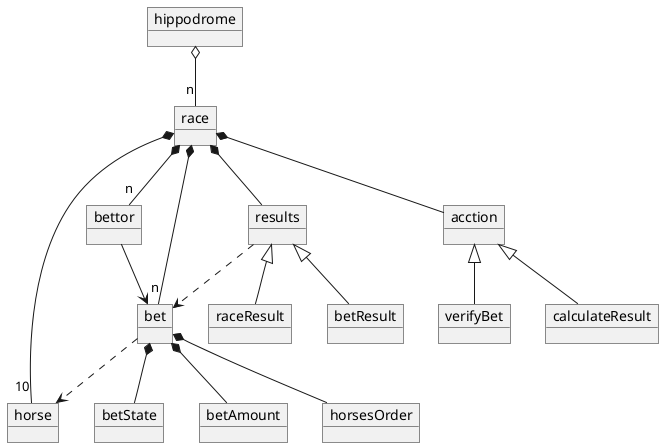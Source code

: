 @startuml
object hippodrome
object race
object horse
object bettor
object bet
object betState
object raceResult
object betResult
object betAmount
object horsesOrder
object verifyBet
object calculateResult
object results
object acction

hippodrome o-- "n"race
race *-- "10"horse
race *-- "n"bettor
race*-- "n"bet

bet *-- betState
bet *-- betAmount
bet *-- horsesOrder

race *-- results
race *-- acction

results <|-- raceResult
results <|-- betResult

acction <|--verifyBet
acction <|--calculateResult

bettor --> bet

bet ..> horse

results ..>bet
@enduml